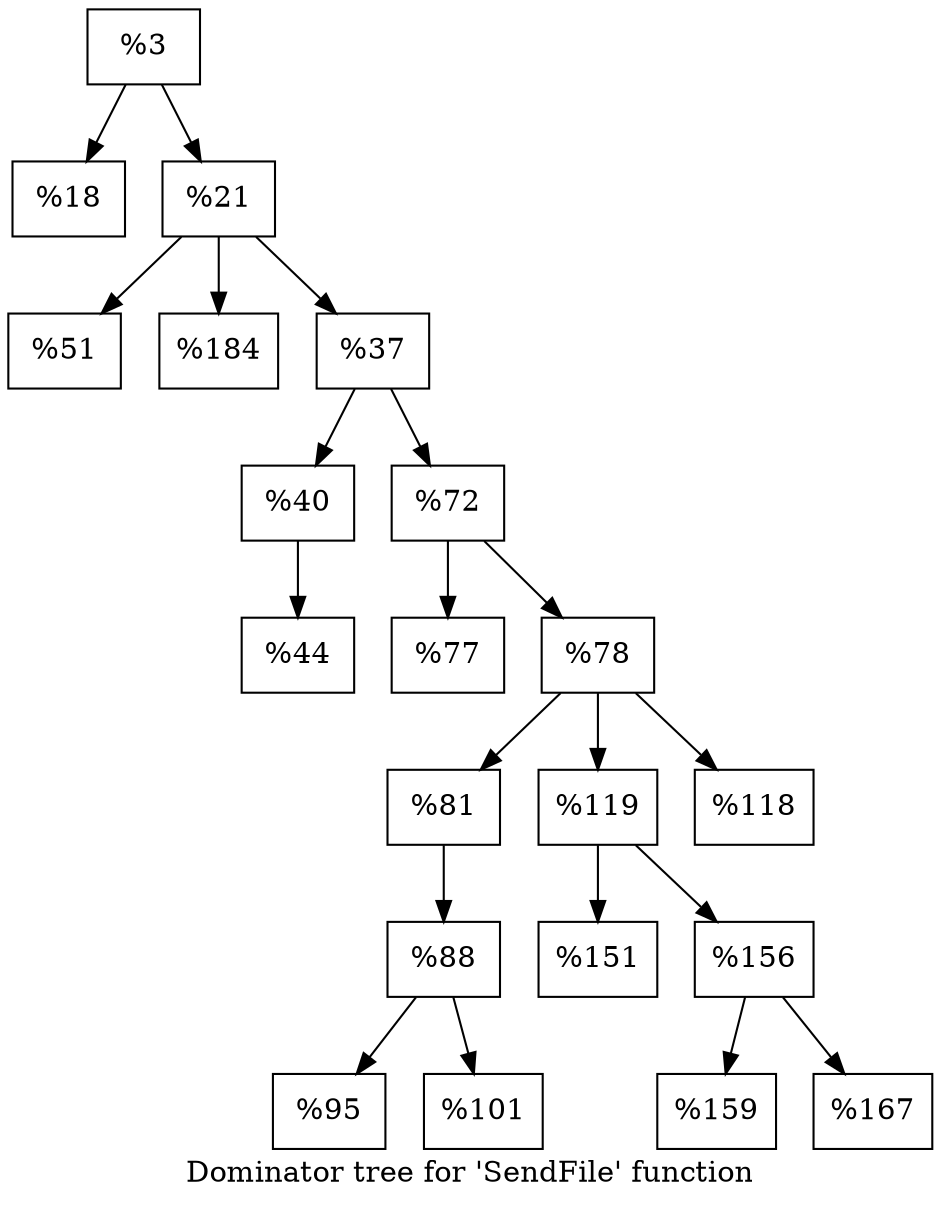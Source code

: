 digraph "Dominator tree for 'SendFile' function" {
	label="Dominator tree for 'SendFile' function";

	Node0x2570630 [shape=record,label="{%3}"];
	Node0x2570630 -> Node0x25f5a90;
	Node0x2570630 -> Node0x2547360;
	Node0x25f5a90 [shape=record,label="{%18}"];
	Node0x2547360 [shape=record,label="{%21}"];
	Node0x2547360 -> Node0x25482e0;
	Node0x2547360 -> Node0x25eb6f0;
	Node0x2547360 -> Node0x25fa3e0;
	Node0x25482e0 [shape=record,label="{%51}"];
	Node0x25eb6f0 [shape=record,label="{%184}"];
	Node0x25fa3e0 [shape=record,label="{%37}"];
	Node0x25fa3e0 -> Node0x25a43d0;
	Node0x25fa3e0 -> Node0x25a6230;
	Node0x25a43d0 [shape=record,label="{%40}"];
	Node0x25a43d0 -> Node0x25e5e70;
	Node0x25e5e70 [shape=record,label="{%44}"];
	Node0x25a6230 [shape=record,label="{%72}"];
	Node0x25a6230 -> Node0x2562830;
	Node0x25a6230 -> Node0x256f420;
	Node0x2562830 [shape=record,label="{%77}"];
	Node0x256f420 [shape=record,label="{%78}"];
	Node0x256f420 -> Node0x25ad920;
	Node0x256f420 -> Node0x25e9540;
	Node0x256f420 -> Node0x25a46c0;
	Node0x25ad920 [shape=record,label="{%81}"];
	Node0x25ad920 -> Node0x255fe00;
	Node0x255fe00 [shape=record,label="{%88}"];
	Node0x255fe00 -> Node0x259c180;
	Node0x255fe00 -> Node0x25a9120;
	Node0x259c180 [shape=record,label="{%95}"];
	Node0x25a9120 [shape=record,label="{%101}"];
	Node0x25e9540 [shape=record,label="{%119}"];
	Node0x25e9540 -> Node0x25eafc0;
	Node0x25e9540 -> Node0x258a940;
	Node0x25eafc0 [shape=record,label="{%151}"];
	Node0x258a940 [shape=record,label="{%156}"];
	Node0x258a940 -> Node0x25f08e0;
	Node0x258a940 -> Node0x25c1f70;
	Node0x25f08e0 [shape=record,label="{%159}"];
	Node0x25c1f70 [shape=record,label="{%167}"];
	Node0x25a46c0 [shape=record,label="{%118}"];
}
